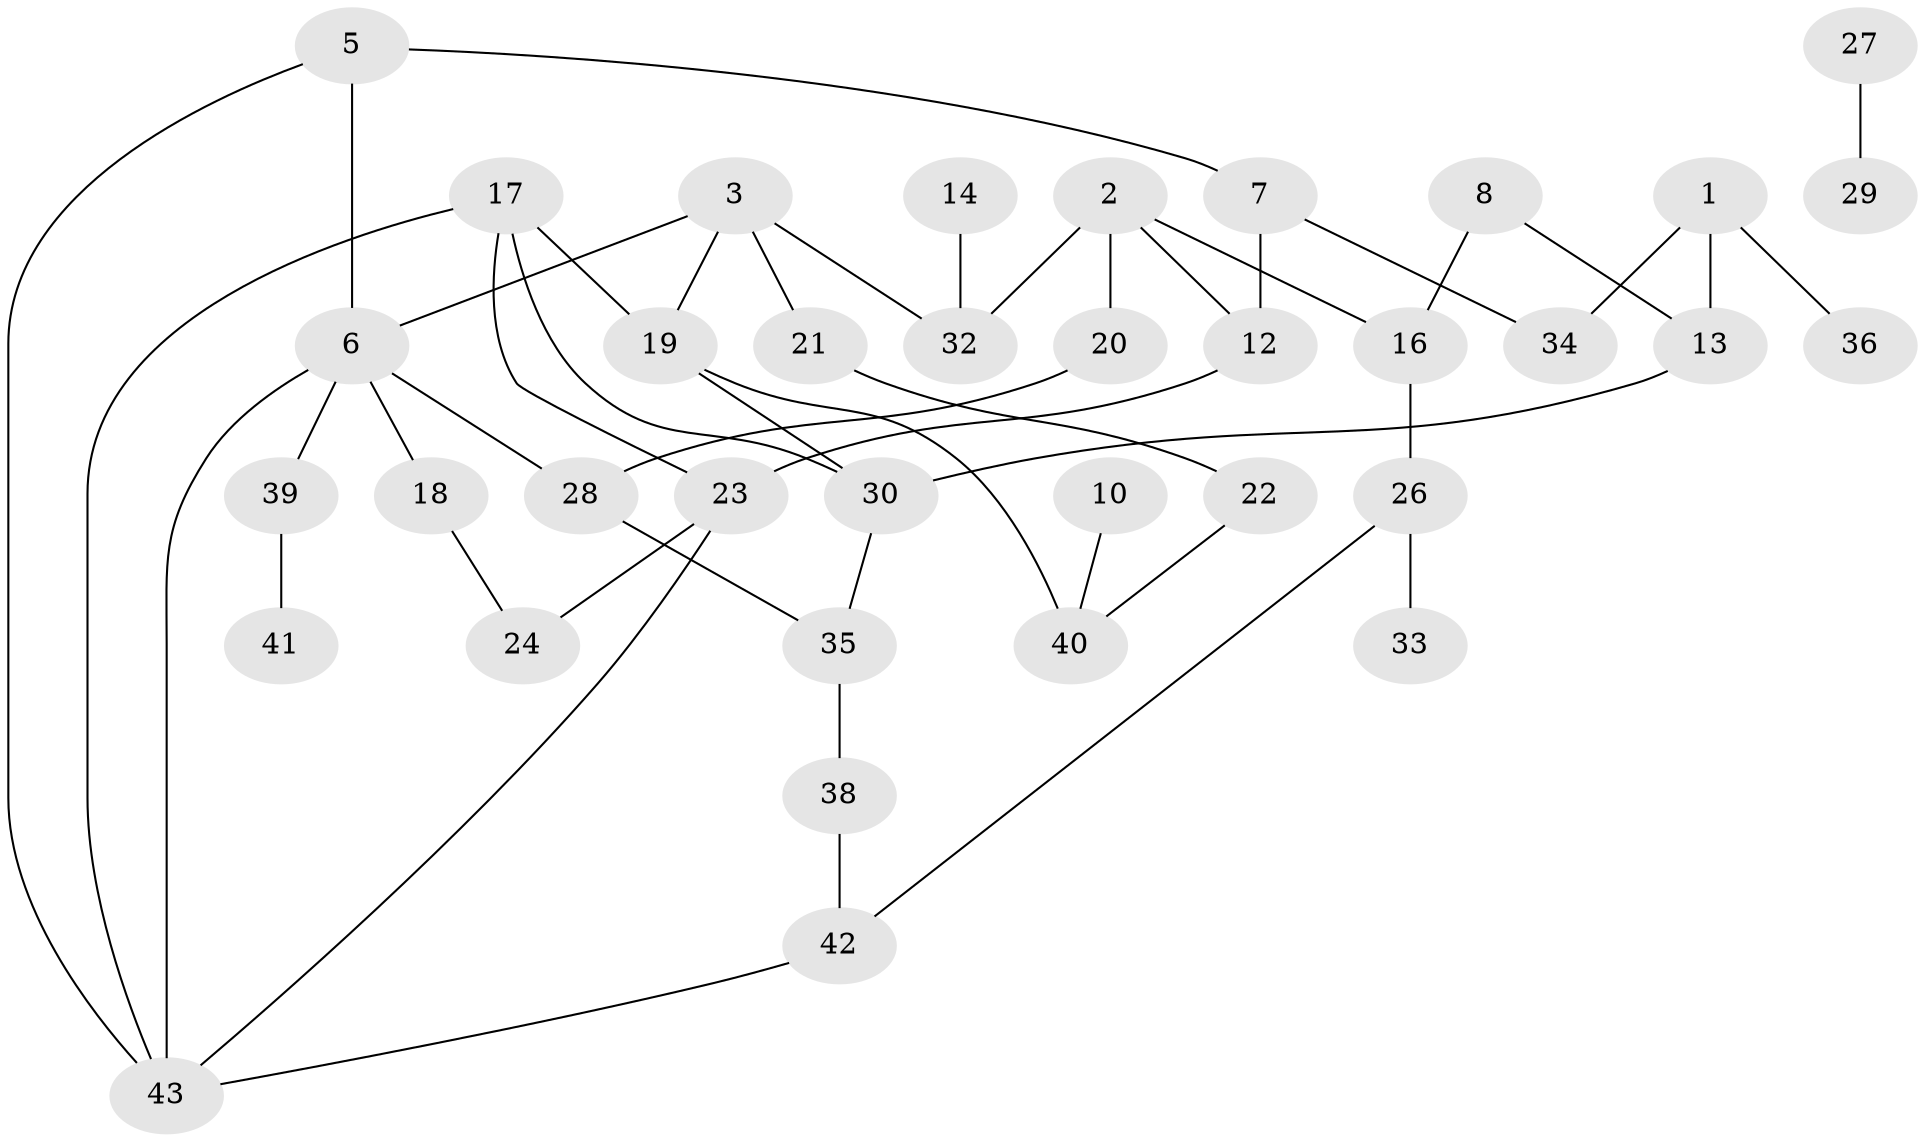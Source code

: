 // original degree distribution, {3: 0.3333333333333333, 2: 0.2222222222222222, 1: 0.2361111111111111, 4: 0.08333333333333333, 0: 0.09722222222222222, 5: 0.013888888888888888, 6: 0.013888888888888888}
// Generated by graph-tools (version 1.1) at 2025/35/03/04/25 23:35:50]
// undirected, 36 vertices, 48 edges
graph export_dot {
  node [color=gray90,style=filled];
  1;
  2;
  3;
  5;
  6;
  7;
  8;
  10;
  12;
  13;
  14;
  16;
  17;
  18;
  19;
  20;
  21;
  22;
  23;
  24;
  26;
  27;
  28;
  29;
  30;
  32;
  33;
  34;
  35;
  36;
  38;
  39;
  40;
  41;
  42;
  43;
  1 -- 13 [weight=1.0];
  1 -- 34 [weight=1.0];
  1 -- 36 [weight=1.0];
  2 -- 12 [weight=1.0];
  2 -- 16 [weight=1.0];
  2 -- 20 [weight=1.0];
  2 -- 32 [weight=1.0];
  3 -- 6 [weight=1.0];
  3 -- 19 [weight=1.0];
  3 -- 21 [weight=1.0];
  3 -- 32 [weight=1.0];
  5 -- 6 [weight=1.0];
  5 -- 7 [weight=1.0];
  5 -- 43 [weight=1.0];
  6 -- 18 [weight=1.0];
  6 -- 28 [weight=1.0];
  6 -- 39 [weight=1.0];
  6 -- 43 [weight=1.0];
  7 -- 12 [weight=1.0];
  7 -- 34 [weight=1.0];
  8 -- 13 [weight=1.0];
  8 -- 16 [weight=1.0];
  10 -- 40 [weight=1.0];
  12 -- 23 [weight=2.0];
  13 -- 30 [weight=1.0];
  14 -- 32 [weight=1.0];
  16 -- 26 [weight=1.0];
  17 -- 19 [weight=1.0];
  17 -- 23 [weight=1.0];
  17 -- 30 [weight=1.0];
  17 -- 43 [weight=1.0];
  18 -- 24 [weight=1.0];
  19 -- 30 [weight=1.0];
  19 -- 40 [weight=2.0];
  20 -- 28 [weight=1.0];
  21 -- 22 [weight=1.0];
  22 -- 40 [weight=1.0];
  23 -- 24 [weight=1.0];
  23 -- 43 [weight=1.0];
  26 -- 33 [weight=1.0];
  26 -- 42 [weight=1.0];
  27 -- 29 [weight=1.0];
  28 -- 35 [weight=1.0];
  30 -- 35 [weight=1.0];
  35 -- 38 [weight=1.0];
  38 -- 42 [weight=1.0];
  39 -- 41 [weight=1.0];
  42 -- 43 [weight=1.0];
}

